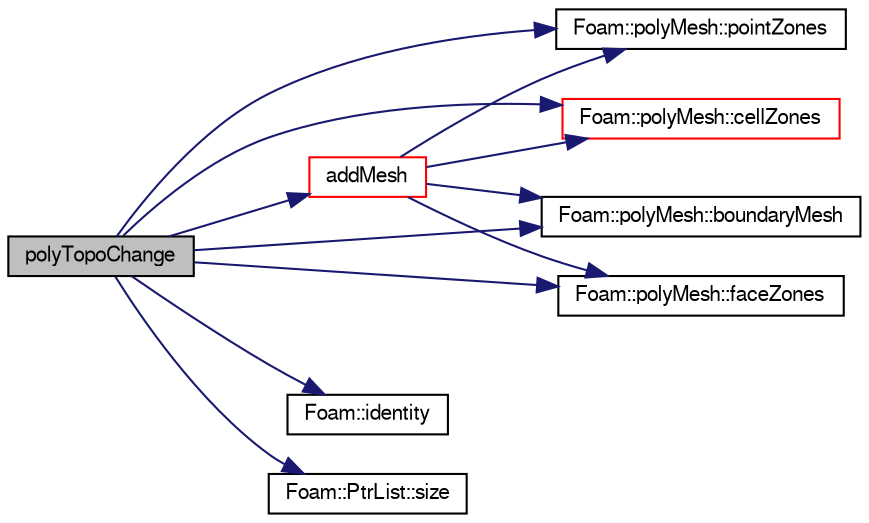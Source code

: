 digraph "polyTopoChange"
{
  bgcolor="transparent";
  edge [fontname="FreeSans",fontsize="10",labelfontname="FreeSans",labelfontsize="10"];
  node [fontname="FreeSans",fontsize="10",shape=record];
  rankdir="LR";
  Node2 [label="polyTopoChange",height=0.2,width=0.4,color="black", fillcolor="grey75", style="filled", fontcolor="black"];
  Node2 -> Node3 [color="midnightblue",fontsize="10",style="solid",fontname="FreeSans"];
  Node3 [label="addMesh",height=0.2,width=0.4,color="red",URL="$a21678.html#a1f97630a2e6369203b99c1d1d1c3cff3",tooltip="Add all points/faces/cells of mesh. Additional offset for patch. "];
  Node3 -> Node49 [color="midnightblue",fontsize="10",style="solid",fontname="FreeSans"];
  Node49 [label="Foam::polyMesh::pointZones",height=0.2,width=0.4,color="black",URL="$a27410.html#a611d392e09d31b6aa892d42c7646b1ef",tooltip="Return point zone mesh. "];
  Node3 -> Node75 [color="midnightblue",fontsize="10",style="solid",fontname="FreeSans"];
  Node75 [label="Foam::polyMesh::cellZones",height=0.2,width=0.4,color="red",URL="$a27410.html#a935f422baa4405e3bb1d9e230b08f824",tooltip="Return cell zone mesh. "];
  Node3 -> Node97 [color="midnightblue",fontsize="10",style="solid",fontname="FreeSans"];
  Node97 [label="Foam::polyMesh::boundaryMesh",height=0.2,width=0.4,color="black",URL="$a27410.html#a9f2b68c134340291eda6197f47f25484",tooltip="Return boundary mesh. "];
  Node3 -> Node189 [color="midnightblue",fontsize="10",style="solid",fontname="FreeSans"];
  Node189 [label="Foam::polyMesh::faceZones",height=0.2,width=0.4,color="black",URL="$a27410.html#af216614a0f9997169eea2cade46dc9ba",tooltip="Return face zone mesh. "];
  Node2 -> Node97 [color="midnightblue",fontsize="10",style="solid",fontname="FreeSans"];
  Node2 -> Node75 [color="midnightblue",fontsize="10",style="solid",fontname="FreeSans"];
  Node2 -> Node189 [color="midnightblue",fontsize="10",style="solid",fontname="FreeSans"];
  Node2 -> Node224 [color="midnightblue",fontsize="10",style="solid",fontname="FreeSans"];
  Node224 [label="Foam::identity",height=0.2,width=0.4,color="black",URL="$a21124.html#a36af96cb841435845fffb4fe69208490",tooltip="Create identity map (map[i] == i) of given length. "];
  Node2 -> Node49 [color="midnightblue",fontsize="10",style="solid",fontname="FreeSans"];
  Node2 -> Node188 [color="midnightblue",fontsize="10",style="solid",fontname="FreeSans"];
  Node188 [label="Foam::PtrList::size",height=0.2,width=0.4,color="black",URL="$a25914.html#a47b3bf30da1eb3ab8076b5fbe00e0494",tooltip="Return the number of elements in the PtrList. "];
}
